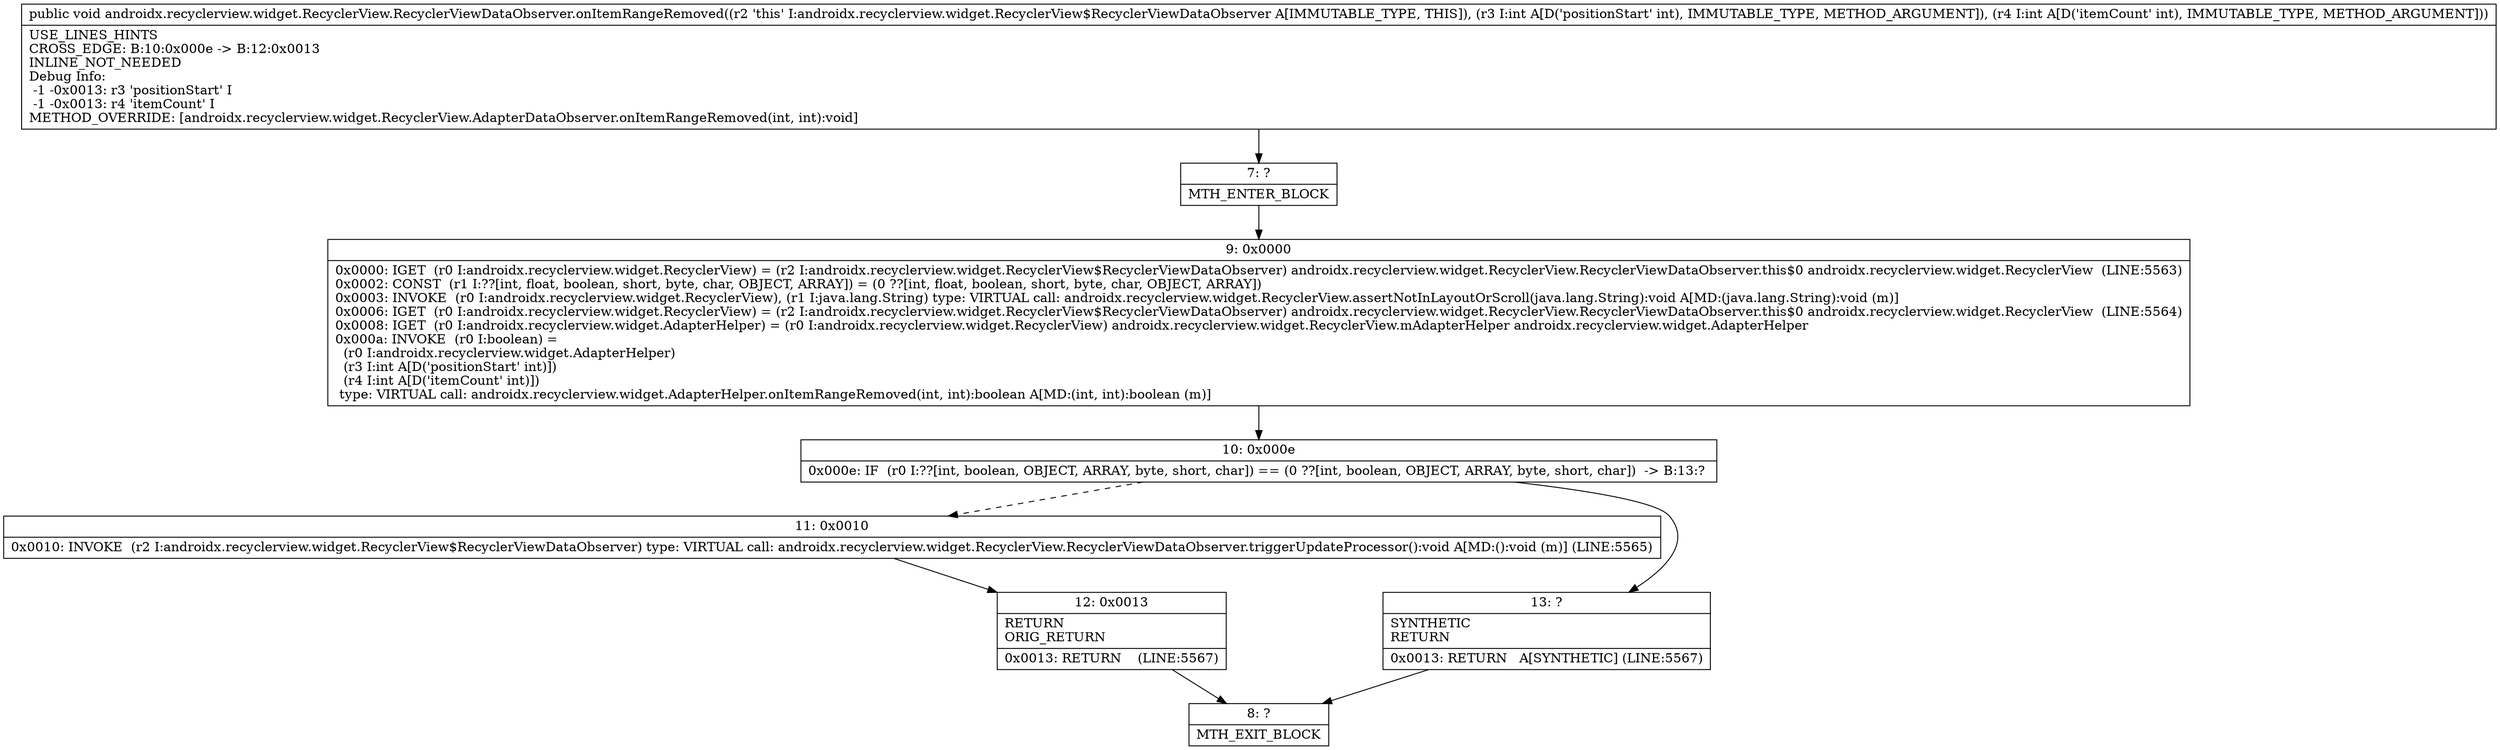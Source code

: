 digraph "CFG forandroidx.recyclerview.widget.RecyclerView.RecyclerViewDataObserver.onItemRangeRemoved(II)V" {
Node_7 [shape=record,label="{7\:\ ?|MTH_ENTER_BLOCK\l}"];
Node_9 [shape=record,label="{9\:\ 0x0000|0x0000: IGET  (r0 I:androidx.recyclerview.widget.RecyclerView) = (r2 I:androidx.recyclerview.widget.RecyclerView$RecyclerViewDataObserver) androidx.recyclerview.widget.RecyclerView.RecyclerViewDataObserver.this$0 androidx.recyclerview.widget.RecyclerView  (LINE:5563)\l0x0002: CONST  (r1 I:??[int, float, boolean, short, byte, char, OBJECT, ARRAY]) = (0 ??[int, float, boolean, short, byte, char, OBJECT, ARRAY]) \l0x0003: INVOKE  (r0 I:androidx.recyclerview.widget.RecyclerView), (r1 I:java.lang.String) type: VIRTUAL call: androidx.recyclerview.widget.RecyclerView.assertNotInLayoutOrScroll(java.lang.String):void A[MD:(java.lang.String):void (m)]\l0x0006: IGET  (r0 I:androidx.recyclerview.widget.RecyclerView) = (r2 I:androidx.recyclerview.widget.RecyclerView$RecyclerViewDataObserver) androidx.recyclerview.widget.RecyclerView.RecyclerViewDataObserver.this$0 androidx.recyclerview.widget.RecyclerView  (LINE:5564)\l0x0008: IGET  (r0 I:androidx.recyclerview.widget.AdapterHelper) = (r0 I:androidx.recyclerview.widget.RecyclerView) androidx.recyclerview.widget.RecyclerView.mAdapterHelper androidx.recyclerview.widget.AdapterHelper \l0x000a: INVOKE  (r0 I:boolean) = \l  (r0 I:androidx.recyclerview.widget.AdapterHelper)\l  (r3 I:int A[D('positionStart' int)])\l  (r4 I:int A[D('itemCount' int)])\l type: VIRTUAL call: androidx.recyclerview.widget.AdapterHelper.onItemRangeRemoved(int, int):boolean A[MD:(int, int):boolean (m)]\l}"];
Node_10 [shape=record,label="{10\:\ 0x000e|0x000e: IF  (r0 I:??[int, boolean, OBJECT, ARRAY, byte, short, char]) == (0 ??[int, boolean, OBJECT, ARRAY, byte, short, char])  \-\> B:13:? \l}"];
Node_11 [shape=record,label="{11\:\ 0x0010|0x0010: INVOKE  (r2 I:androidx.recyclerview.widget.RecyclerView$RecyclerViewDataObserver) type: VIRTUAL call: androidx.recyclerview.widget.RecyclerView.RecyclerViewDataObserver.triggerUpdateProcessor():void A[MD:():void (m)] (LINE:5565)\l}"];
Node_12 [shape=record,label="{12\:\ 0x0013|RETURN\lORIG_RETURN\l|0x0013: RETURN    (LINE:5567)\l}"];
Node_8 [shape=record,label="{8\:\ ?|MTH_EXIT_BLOCK\l}"];
Node_13 [shape=record,label="{13\:\ ?|SYNTHETIC\lRETURN\l|0x0013: RETURN   A[SYNTHETIC] (LINE:5567)\l}"];
MethodNode[shape=record,label="{public void androidx.recyclerview.widget.RecyclerView.RecyclerViewDataObserver.onItemRangeRemoved((r2 'this' I:androidx.recyclerview.widget.RecyclerView$RecyclerViewDataObserver A[IMMUTABLE_TYPE, THIS]), (r3 I:int A[D('positionStart' int), IMMUTABLE_TYPE, METHOD_ARGUMENT]), (r4 I:int A[D('itemCount' int), IMMUTABLE_TYPE, METHOD_ARGUMENT]))  | USE_LINES_HINTS\lCROSS_EDGE: B:10:0x000e \-\> B:12:0x0013\lINLINE_NOT_NEEDED\lDebug Info:\l  \-1 \-0x0013: r3 'positionStart' I\l  \-1 \-0x0013: r4 'itemCount' I\lMETHOD_OVERRIDE: [androidx.recyclerview.widget.RecyclerView.AdapterDataObserver.onItemRangeRemoved(int, int):void]\l}"];
MethodNode -> Node_7;Node_7 -> Node_9;
Node_9 -> Node_10;
Node_10 -> Node_11[style=dashed];
Node_10 -> Node_13;
Node_11 -> Node_12;
Node_12 -> Node_8;
Node_13 -> Node_8;
}

